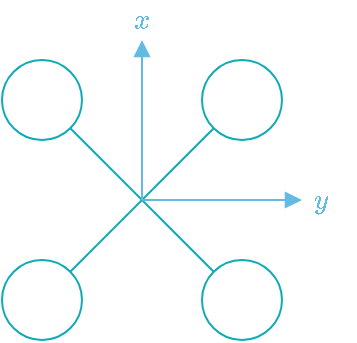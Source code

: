 <mxfile version="15.2.7" type="github">
  <diagram id="LuNTBENFR6F_MdsBUx-b" name="Page-1">
    <mxGraphModel dx="370" dy="208" grid="1" gridSize="10" guides="1" tooltips="1" connect="1" arrows="1" fold="1" page="1" pageScale="1" pageWidth="827" pageHeight="1169" math="1" shadow="0">
      <root>
        <mxCell id="0" />
        <mxCell id="1" parent="0" />
        <mxCell id="-sbZYYDN0JHB_6JqgcRb-1" value="" style="endArrow=none;html=1;strokeColor=#12AAB5;entryX=0;entryY=1;entryDx=0;entryDy=0;exitX=1;exitY=0;exitDx=0;exitDy=0;" edge="1" parent="1" source="-sbZYYDN0JHB_6JqgcRb-5" target="-sbZYYDN0JHB_6JqgcRb-3">
          <mxGeometry width="50" height="50" relative="1" as="geometry">
            <mxPoint x="380" y="260" as="sourcePoint" />
            <mxPoint x="460" y="180" as="targetPoint" />
          </mxGeometry>
        </mxCell>
        <mxCell id="-sbZYYDN0JHB_6JqgcRb-2" value="" style="endArrow=none;html=1;strokeColor=#12AAB5;entryX=1;entryY=1;entryDx=0;entryDy=0;exitX=0;exitY=0;exitDx=0;exitDy=0;" edge="1" parent="1" source="-sbZYYDN0JHB_6JqgcRb-6" target="-sbZYYDN0JHB_6JqgcRb-4">
          <mxGeometry width="50" height="50" relative="1" as="geometry">
            <mxPoint x="460" y="260" as="sourcePoint" />
            <mxPoint x="380" y="180" as="targetPoint" />
          </mxGeometry>
        </mxCell>
        <mxCell id="-sbZYYDN0JHB_6JqgcRb-3" value="" style="ellipse;whiteSpace=wrap;html=1;aspect=fixed;strokeColor=#12AAB5;fillColor=none;" vertex="1" parent="1">
          <mxGeometry x="450" y="150" width="40" height="40" as="geometry" />
        </mxCell>
        <mxCell id="-sbZYYDN0JHB_6JqgcRb-4" value="" style="ellipse;whiteSpace=wrap;html=1;aspect=fixed;strokeColor=#12AAB5;fillColor=none;" vertex="1" parent="1">
          <mxGeometry x="350" y="150" width="40" height="40" as="geometry" />
        </mxCell>
        <mxCell id="-sbZYYDN0JHB_6JqgcRb-5" value="" style="ellipse;whiteSpace=wrap;html=1;aspect=fixed;strokeColor=#12AAB5;fillColor=none;" vertex="1" parent="1">
          <mxGeometry x="350" y="250" width="40" height="40" as="geometry" />
        </mxCell>
        <mxCell id="-sbZYYDN0JHB_6JqgcRb-6" value="" style="ellipse;whiteSpace=wrap;html=1;aspect=fixed;strokeColor=#12AAB5;fillColor=none;" vertex="1" parent="1">
          <mxGeometry x="450" y="250" width="40" height="40" as="geometry" />
        </mxCell>
        <mxCell id="-sbZYYDN0JHB_6JqgcRb-7" value="" style="endArrow=block;html=1;strokeColor=#64BBE2;endFill=1;" edge="1" parent="1">
          <mxGeometry width="50" height="50" relative="1" as="geometry">
            <mxPoint x="420" y="220" as="sourcePoint" />
            <mxPoint x="420" y="140" as="targetPoint" />
          </mxGeometry>
        </mxCell>
        <mxCell id="-sbZYYDN0JHB_6JqgcRb-8" value="" style="endArrow=block;html=1;strokeColor=#64BBE2;endFill=1;" edge="1" parent="1">
          <mxGeometry width="50" height="50" relative="1" as="geometry">
            <mxPoint x="420.0" y="220" as="sourcePoint" />
            <mxPoint x="500" y="220" as="targetPoint" />
          </mxGeometry>
        </mxCell>
        <mxCell id="-sbZYYDN0JHB_6JqgcRb-9" value="$$x$$" style="text;html=1;strokeColor=none;fillColor=none;align=center;verticalAlign=middle;whiteSpace=wrap;rounded=0;fontColor=#64BBE2;" vertex="1" parent="1">
          <mxGeometry x="410" y="120" width="20" height="20" as="geometry" />
        </mxCell>
        <mxCell id="-sbZYYDN0JHB_6JqgcRb-10" value="$$y$$" style="text;html=1;strokeColor=none;fillColor=none;align=center;verticalAlign=middle;whiteSpace=wrap;rounded=0;fontColor=#64BBE2;" vertex="1" parent="1">
          <mxGeometry x="500" y="210" width="20" height="20" as="geometry" />
        </mxCell>
      </root>
    </mxGraphModel>
  </diagram>
</mxfile>
